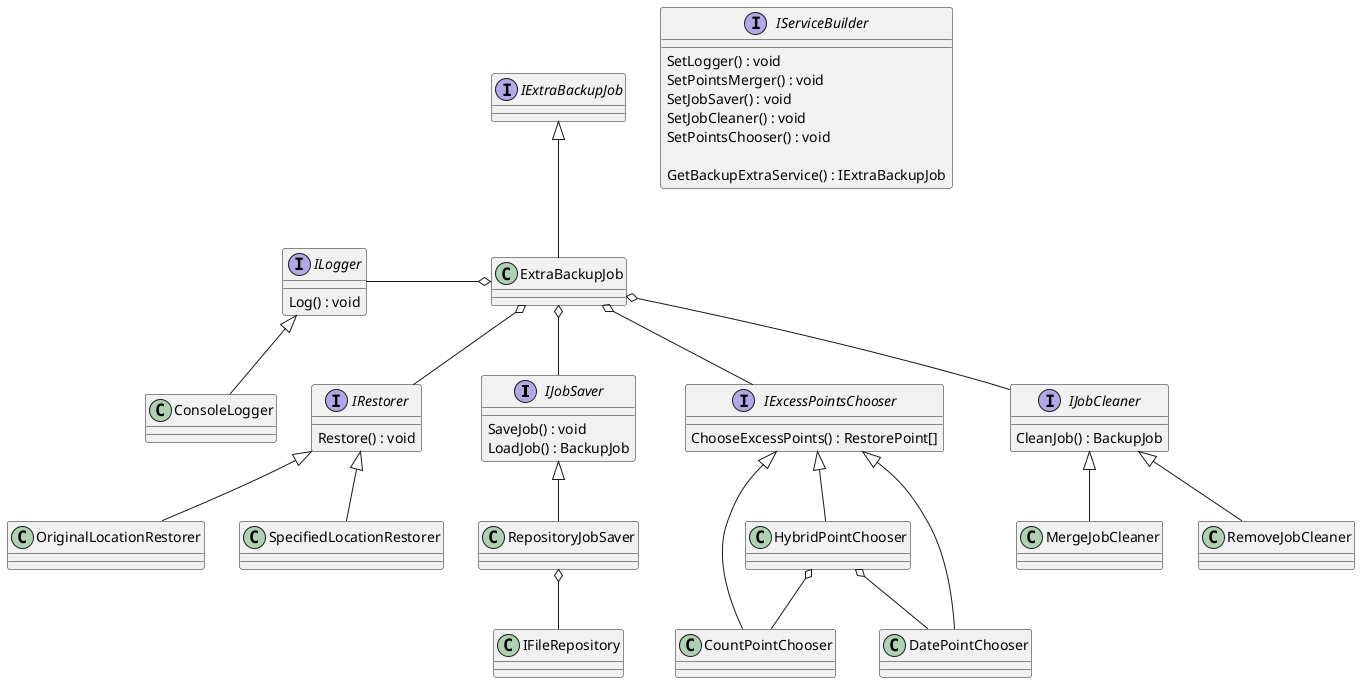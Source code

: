 @startuml
interface IJobSaver {
    SaveJob() : void
    LoadJob() : BackupJob
}

interface IRestorer {
    Restore() : void
}

interface IExcessPointsChooser {
    ChooseExcessPoints() : RestorePoint[]
}

interface IJobCleaner {
    CleanJob() : BackupJob
}

interface ILogger {
    Log() : void
}

interface IServiceBuilder {
    SetLogger() : void
    SetPointsMerger() : void
    SetJobSaver() : void
    SetJobCleaner() : void
    SetPointsChooser() : void
    
    GetBackupExtraService() : IExtraBackupJob
}

interface IExtraBackupJob {
    
}

RepositoryJobSaver -u-|> IJobSaver
RepositoryJobSaver o-- IFileRepository

OriginalLocationRestorer -u-|> IRestorer
SpecifiedLocationRestorer -u-|> IRestorer

IExcessPointsChooser <|- CountPointChooser
IExcessPointsChooser <|- DatePointChooser
IExcessPointsChooser <|-- HybridPointChooser

HybridPointChooser o-- CountPointChooser
HybridPointChooser o-- DatePointChooser

IJobCleaner <|-- MergeJobCleaner
IJobCleaner <|-- RemoveJobCleaner

ConsoleLogger -u-|> ILogger

ExtraBackupJob -u-|> IExtraBackupJob
ExtraBackupJob o-- IRestorer
ExtraBackupJob o-- IJobSaver
ExtraBackupJob o-- IExcessPointsChooser
ExtraBackupJob o-- IJobCleaner
ExtraBackupJob o-l- ILogger
@enduml